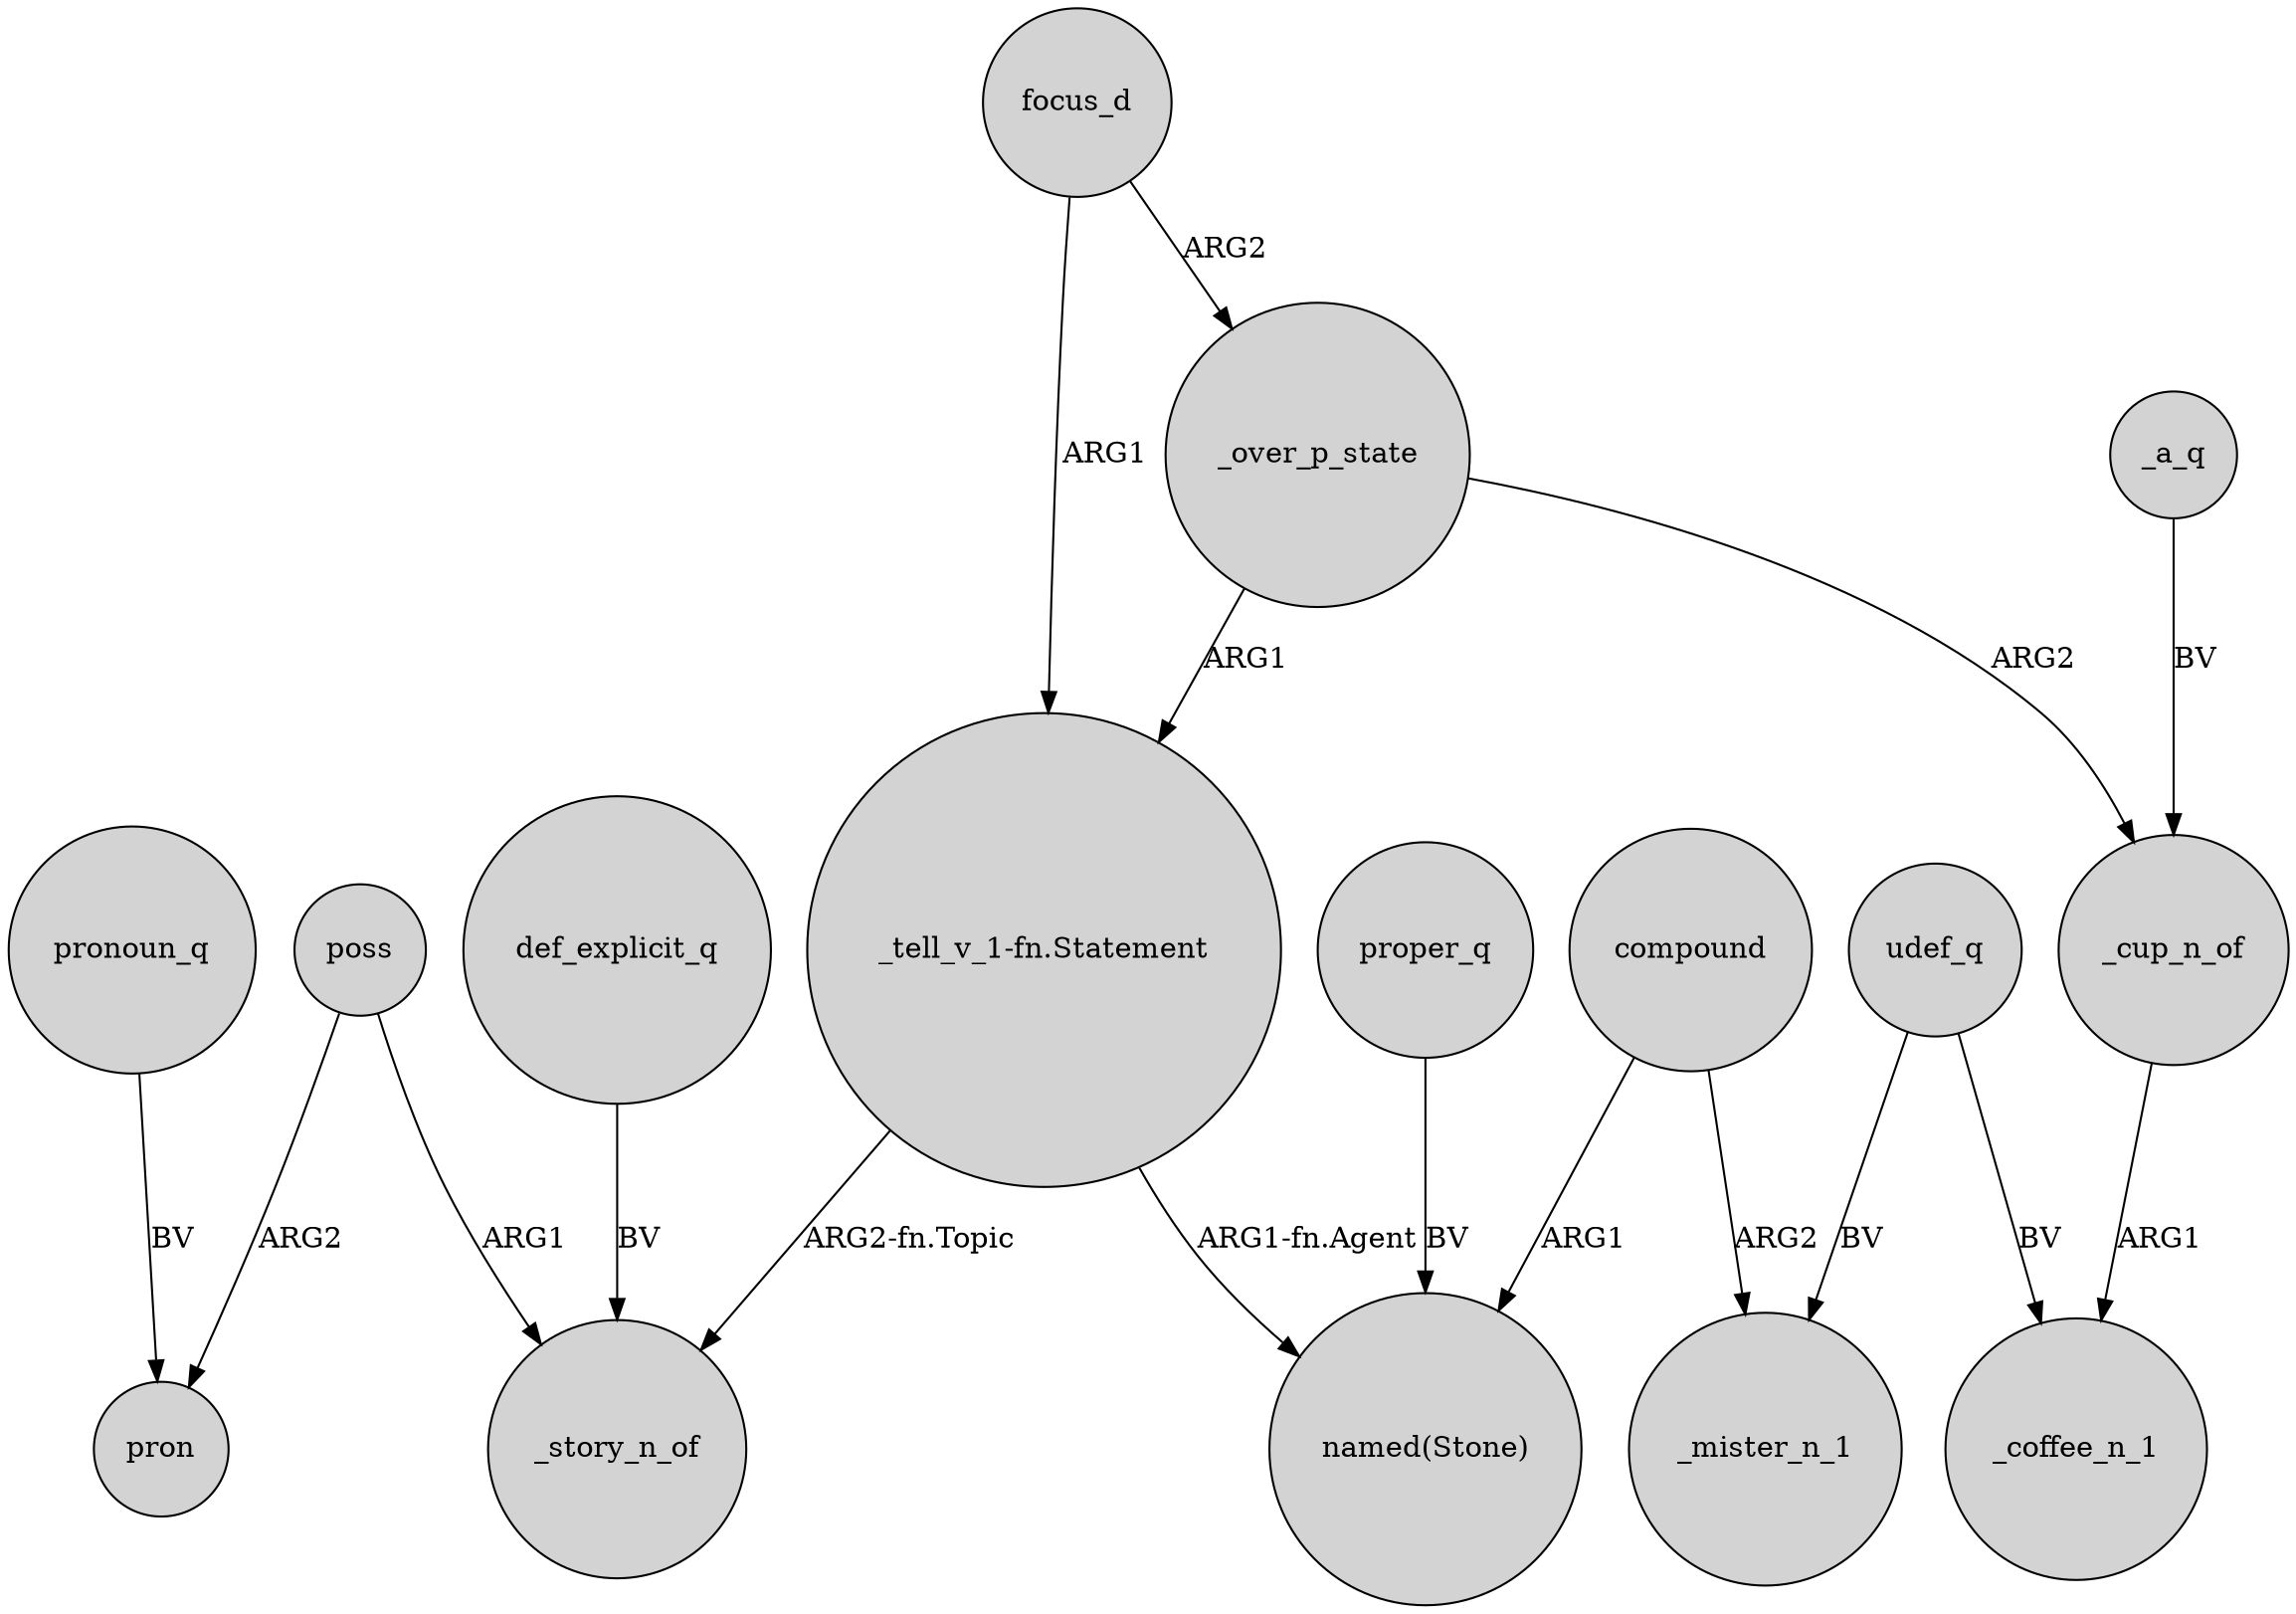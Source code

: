 digraph {
	node [shape=circle style=filled]
	poss -> _story_n_of [label=ARG1]
	udef_q -> _mister_n_1 [label=BV]
	"_tell_v_1-fn.Statement" -> _story_n_of [label="ARG2-fn.Topic"]
	_a_q -> _cup_n_of [label=BV]
	focus_d -> "_tell_v_1-fn.Statement" [label=ARG1]
	compound -> "named(Stone)" [label=ARG1]
	"_tell_v_1-fn.Statement" -> "named(Stone)" [label="ARG1-fn.Agent"]
	def_explicit_q -> _story_n_of [label=BV]
	poss -> pron [label=ARG2]
	udef_q -> _coffee_n_1 [label=BV]
	_over_p_state -> "_tell_v_1-fn.Statement" [label=ARG1]
	focus_d -> _over_p_state [label=ARG2]
	proper_q -> "named(Stone)" [label=BV]
	_over_p_state -> _cup_n_of [label=ARG2]
	compound -> _mister_n_1 [label=ARG2]
	_cup_n_of -> _coffee_n_1 [label=ARG1]
	pronoun_q -> pron [label=BV]
}
